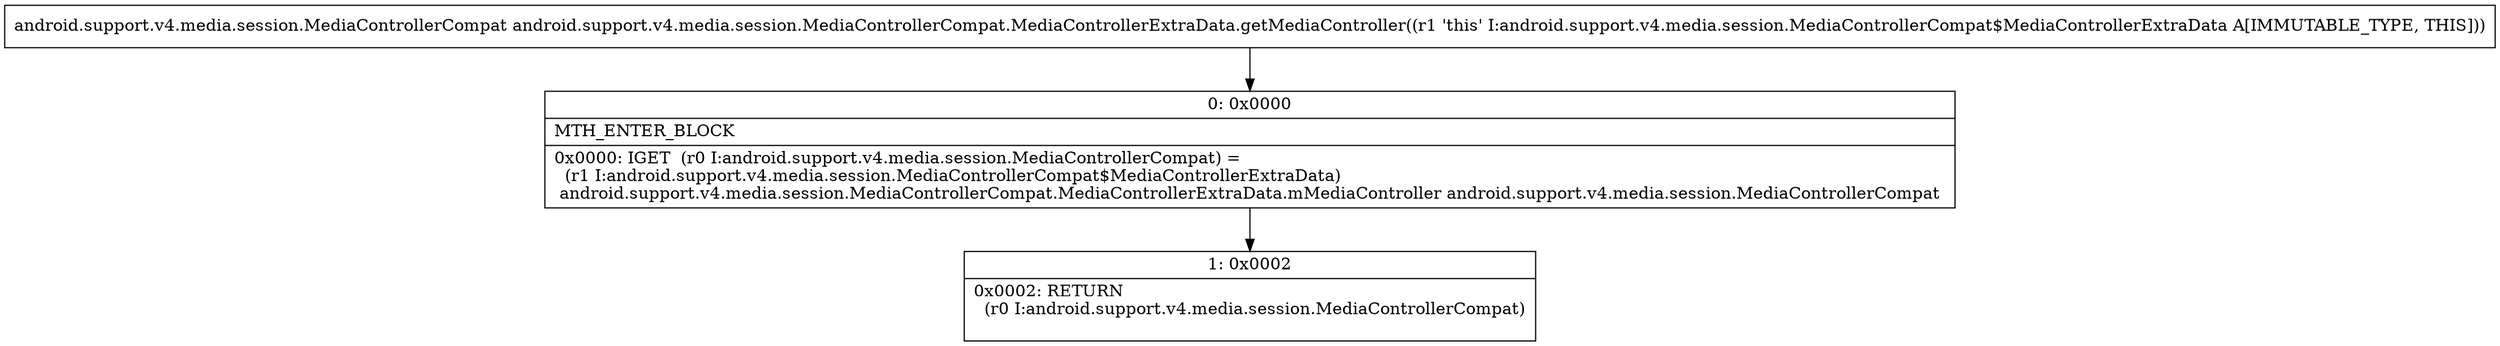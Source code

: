 digraph "CFG forandroid.support.v4.media.session.MediaControllerCompat.MediaControllerExtraData.getMediaController()Landroid\/support\/v4\/media\/session\/MediaControllerCompat;" {
Node_0 [shape=record,label="{0\:\ 0x0000|MTH_ENTER_BLOCK\l|0x0000: IGET  (r0 I:android.support.v4.media.session.MediaControllerCompat) = \l  (r1 I:android.support.v4.media.session.MediaControllerCompat$MediaControllerExtraData)\l android.support.v4.media.session.MediaControllerCompat.MediaControllerExtraData.mMediaController android.support.v4.media.session.MediaControllerCompat \l}"];
Node_1 [shape=record,label="{1\:\ 0x0002|0x0002: RETURN  \l  (r0 I:android.support.v4.media.session.MediaControllerCompat)\l \l}"];
MethodNode[shape=record,label="{android.support.v4.media.session.MediaControllerCompat android.support.v4.media.session.MediaControllerCompat.MediaControllerExtraData.getMediaController((r1 'this' I:android.support.v4.media.session.MediaControllerCompat$MediaControllerExtraData A[IMMUTABLE_TYPE, THIS])) }"];
MethodNode -> Node_0;
Node_0 -> Node_1;
}

